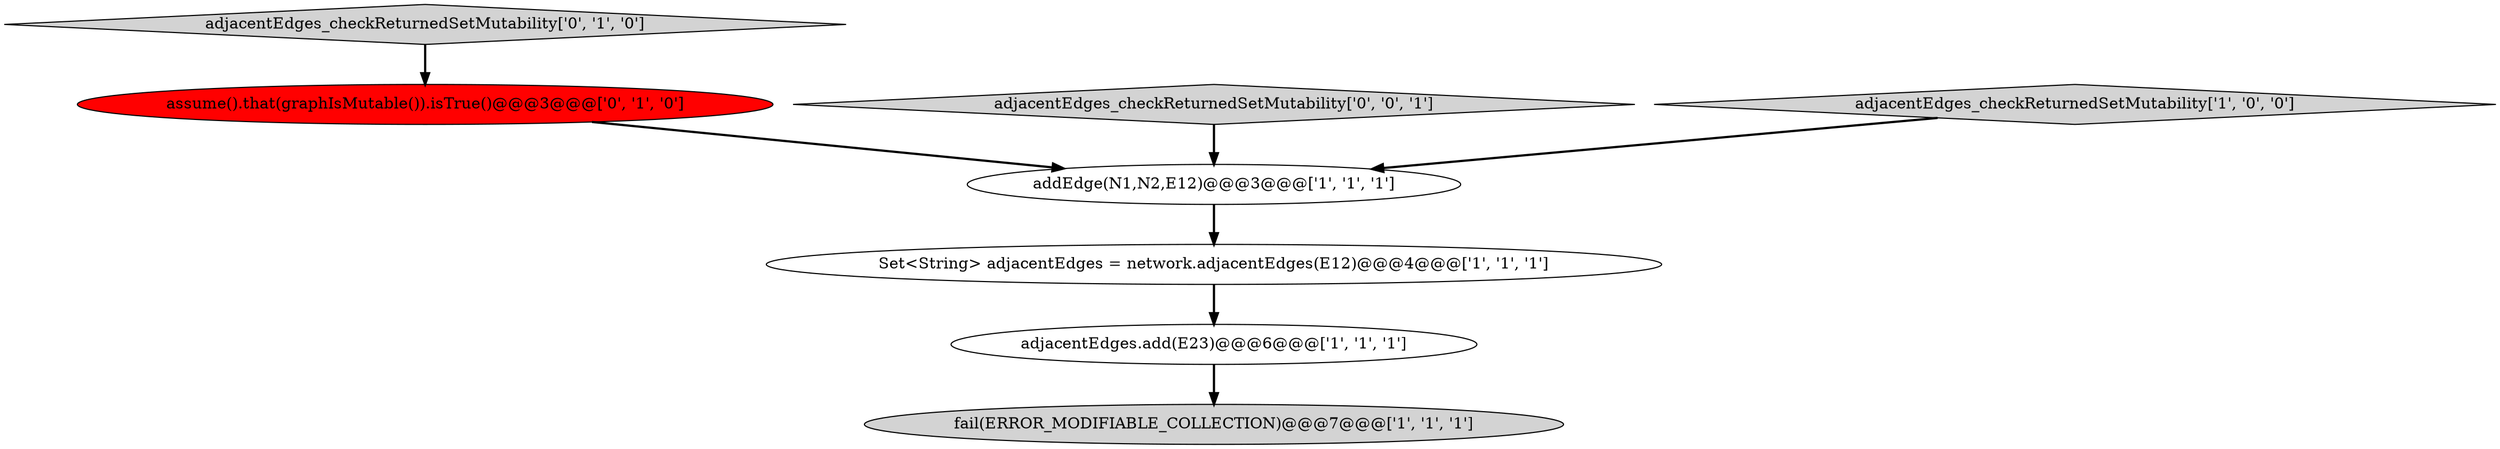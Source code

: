 digraph {
3 [style = filled, label = "addEdge(N1,N2,E12)@@@3@@@['1', '1', '1']", fillcolor = white, shape = ellipse image = "AAA0AAABBB1BBB"];
5 [style = filled, label = "adjacentEdges_checkReturnedSetMutability['0', '1', '0']", fillcolor = lightgray, shape = diamond image = "AAA0AAABBB2BBB"];
6 [style = filled, label = "assume().that(graphIsMutable()).isTrue()@@@3@@@['0', '1', '0']", fillcolor = red, shape = ellipse image = "AAA1AAABBB2BBB"];
7 [style = filled, label = "adjacentEdges_checkReturnedSetMutability['0', '0', '1']", fillcolor = lightgray, shape = diamond image = "AAA0AAABBB3BBB"];
1 [style = filled, label = "adjacentEdges.add(E23)@@@6@@@['1', '1', '1']", fillcolor = white, shape = ellipse image = "AAA0AAABBB1BBB"];
0 [style = filled, label = "Set<String> adjacentEdges = network.adjacentEdges(E12)@@@4@@@['1', '1', '1']", fillcolor = white, shape = ellipse image = "AAA0AAABBB1BBB"];
4 [style = filled, label = "fail(ERROR_MODIFIABLE_COLLECTION)@@@7@@@['1', '1', '1']", fillcolor = lightgray, shape = ellipse image = "AAA0AAABBB1BBB"];
2 [style = filled, label = "adjacentEdges_checkReturnedSetMutability['1', '0', '0']", fillcolor = lightgray, shape = diamond image = "AAA0AAABBB1BBB"];
6->3 [style = bold, label=""];
1->4 [style = bold, label=""];
5->6 [style = bold, label=""];
0->1 [style = bold, label=""];
7->3 [style = bold, label=""];
3->0 [style = bold, label=""];
2->3 [style = bold, label=""];
}
